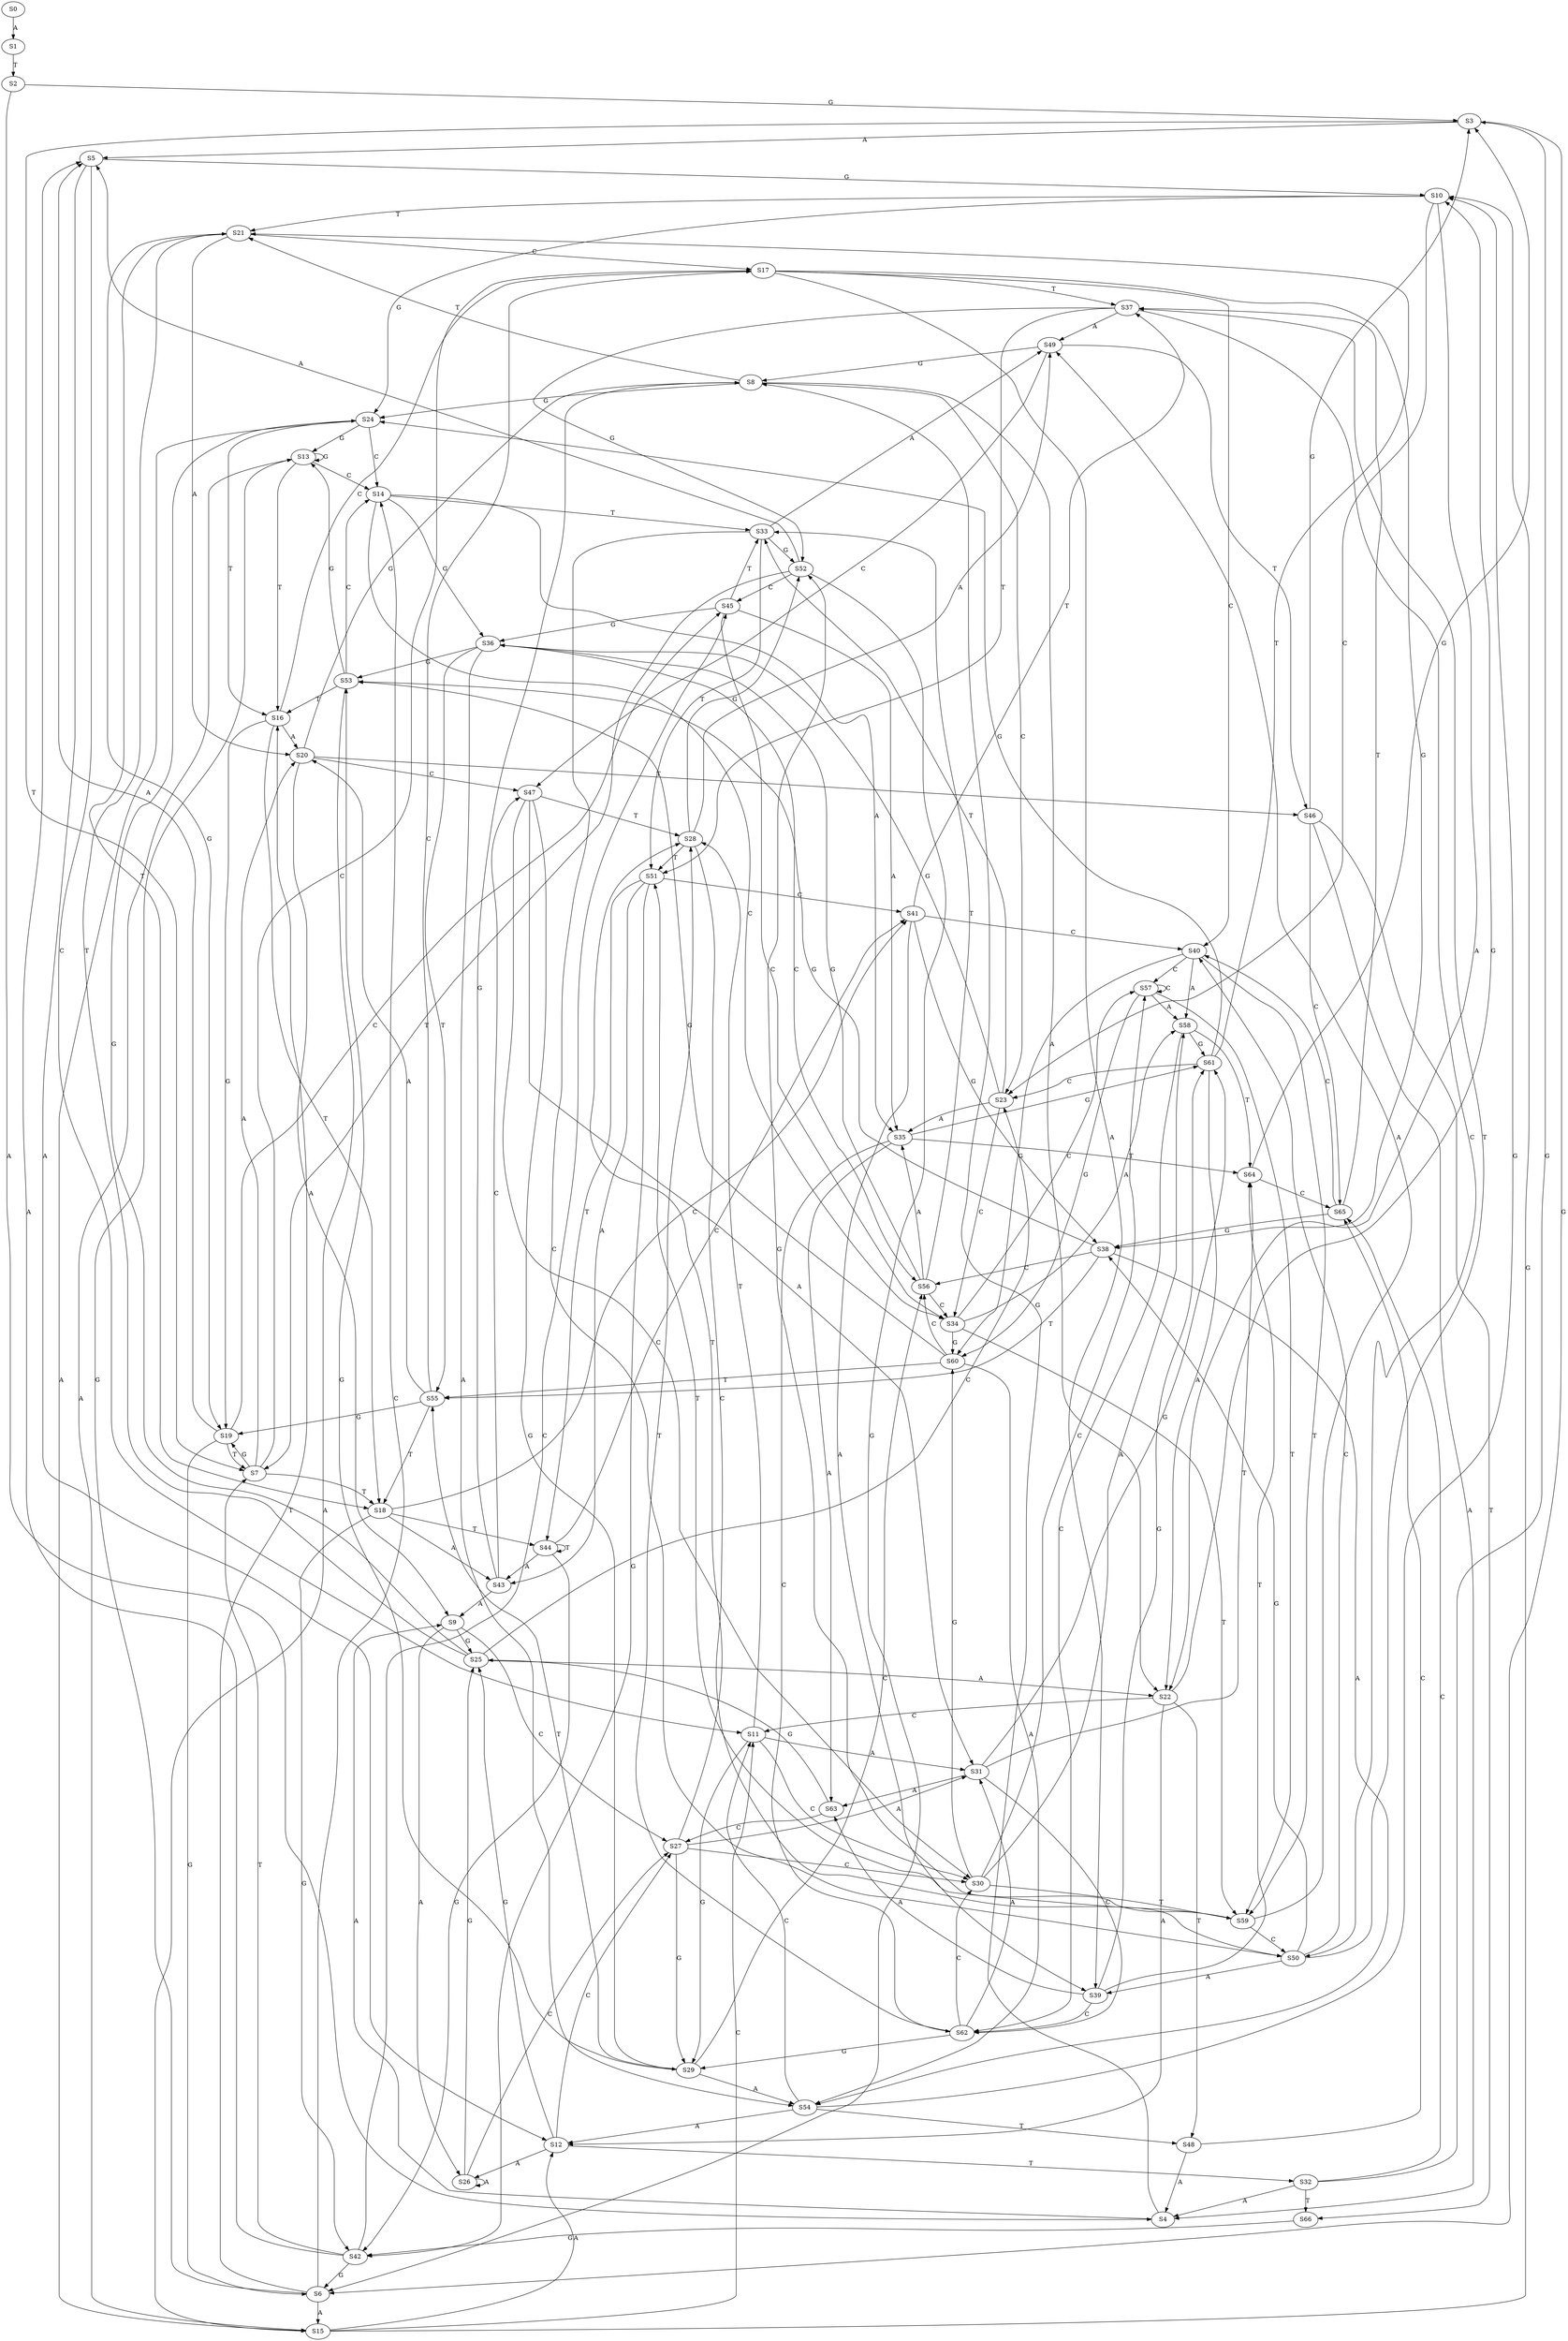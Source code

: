 strict digraph  {
	S0 -> S1 [ label = A ];
	S1 -> S2 [ label = T ];
	S2 -> S3 [ label = G ];
	S2 -> S4 [ label = A ];
	S3 -> S5 [ label = A ];
	S3 -> S6 [ label = G ];
	S3 -> S7 [ label = T ];
	S4 -> S8 [ label = G ];
	S4 -> S9 [ label = A ];
	S5 -> S10 [ label = G ];
	S5 -> S11 [ label = C ];
	S5 -> S12 [ label = A ];
	S6 -> S13 [ label = G ];
	S6 -> S14 [ label = C ];
	S6 -> S15 [ label = A ];
	S6 -> S16 [ label = T ];
	S7 -> S17 [ label = C ];
	S7 -> S18 [ label = T ];
	S7 -> S19 [ label = G ];
	S7 -> S20 [ label = A ];
	S8 -> S21 [ label = T ];
	S8 -> S22 [ label = A ];
	S8 -> S23 [ label = C ];
	S8 -> S24 [ label = G ];
	S9 -> S25 [ label = G ];
	S9 -> S26 [ label = A ];
	S9 -> S27 [ label = C ];
	S10 -> S21 [ label = T ];
	S10 -> S24 [ label = G ];
	S10 -> S22 [ label = A ];
	S10 -> S23 [ label = C ];
	S11 -> S28 [ label = T ];
	S11 -> S29 [ label = G ];
	S11 -> S30 [ label = C ];
	S11 -> S31 [ label = A ];
	S12 -> S32 [ label = T ];
	S12 -> S27 [ label = C ];
	S12 -> S26 [ label = A ];
	S12 -> S25 [ label = G ];
	S13 -> S16 [ label = T ];
	S13 -> S14 [ label = C ];
	S13 -> S13 [ label = G ];
	S13 -> S15 [ label = A ];
	S14 -> S33 [ label = T ];
	S14 -> S34 [ label = C ];
	S14 -> S35 [ label = A ];
	S14 -> S36 [ label = G ];
	S15 -> S12 [ label = A ];
	S15 -> S10 [ label = G ];
	S15 -> S11 [ label = C ];
	S16 -> S20 [ label = A ];
	S16 -> S17 [ label = C ];
	S16 -> S19 [ label = G ];
	S16 -> S18 [ label = T ];
	S17 -> S37 [ label = T ];
	S17 -> S38 [ label = G ];
	S17 -> S39 [ label = A ];
	S17 -> S40 [ label = C ];
	S18 -> S41 [ label = C ];
	S18 -> S42 [ label = G ];
	S18 -> S43 [ label = A ];
	S18 -> S44 [ label = T ];
	S19 -> S7 [ label = T ];
	S19 -> S6 [ label = G ];
	S19 -> S5 [ label = A ];
	S19 -> S45 [ label = C ];
	S20 -> S46 [ label = T ];
	S20 -> S8 [ label = G ];
	S20 -> S9 [ label = A ];
	S20 -> S47 [ label = C ];
	S21 -> S20 [ label = A ];
	S21 -> S17 [ label = C ];
	S21 -> S19 [ label = G ];
	S21 -> S18 [ label = T ];
	S22 -> S12 [ label = A ];
	S22 -> S11 [ label = C ];
	S22 -> S48 [ label = T ];
	S22 -> S10 [ label = G ];
	S23 -> S34 [ label = C ];
	S23 -> S35 [ label = A ];
	S23 -> S36 [ label = G ];
	S23 -> S33 [ label = T ];
	S24 -> S15 [ label = A ];
	S24 -> S13 [ label = G ];
	S24 -> S16 [ label = T ];
	S24 -> S14 [ label = C ];
	S25 -> S21 [ label = T ];
	S25 -> S22 [ label = A ];
	S25 -> S23 [ label = C ];
	S25 -> S24 [ label = G ];
	S26 -> S25 [ label = G ];
	S26 -> S27 [ label = C ];
	S26 -> S26 [ label = A ];
	S27 -> S31 [ label = A ];
	S27 -> S30 [ label = C ];
	S27 -> S29 [ label = G ];
	S27 -> S28 [ label = T ];
	S28 -> S49 [ label = A ];
	S28 -> S50 [ label = C ];
	S28 -> S51 [ label = T ];
	S28 -> S52 [ label = G ];
	S29 -> S53 [ label = G ];
	S29 -> S54 [ label = A ];
	S29 -> S55 [ label = T ];
	S29 -> S56 [ label = C ];
	S30 -> S57 [ label = C ];
	S30 -> S58 [ label = A ];
	S30 -> S59 [ label = T ];
	S30 -> S60 [ label = G ];
	S31 -> S61 [ label = G ];
	S31 -> S62 [ label = C ];
	S31 -> S63 [ label = A ];
	S31 -> S64 [ label = T ];
	S32 -> S4 [ label = A ];
	S32 -> S65 [ label = C ];
	S32 -> S3 [ label = G ];
	S32 -> S66 [ label = T ];
	S33 -> S49 [ label = A ];
	S33 -> S50 [ label = C ];
	S33 -> S51 [ label = T ];
	S33 -> S52 [ label = G ];
	S34 -> S60 [ label = G ];
	S34 -> S58 [ label = A ];
	S34 -> S59 [ label = T ];
	S34 -> S57 [ label = C ];
	S35 -> S61 [ label = G ];
	S35 -> S62 [ label = C ];
	S35 -> S63 [ label = A ];
	S35 -> S64 [ label = T ];
	S36 -> S53 [ label = G ];
	S36 -> S54 [ label = A ];
	S36 -> S55 [ label = T ];
	S36 -> S56 [ label = C ];
	S37 -> S52 [ label = G ];
	S37 -> S50 [ label = C ];
	S37 -> S49 [ label = A ];
	S37 -> S51 [ label = T ];
	S38 -> S53 [ label = G ];
	S38 -> S55 [ label = T ];
	S38 -> S56 [ label = C ];
	S38 -> S54 [ label = A ];
	S39 -> S64 [ label = T ];
	S39 -> S62 [ label = C ];
	S39 -> S63 [ label = A ];
	S39 -> S61 [ label = G ];
	S40 -> S57 [ label = C ];
	S40 -> S58 [ label = A ];
	S40 -> S59 [ label = T ];
	S40 -> S60 [ label = G ];
	S41 -> S39 [ label = A ];
	S41 -> S40 [ label = C ];
	S41 -> S38 [ label = G ];
	S41 -> S37 [ label = T ];
	S42 -> S6 [ label = G ];
	S42 -> S45 [ label = C ];
	S42 -> S7 [ label = T ];
	S42 -> S5 [ label = A ];
	S43 -> S47 [ label = C ];
	S43 -> S8 [ label = G ];
	S43 -> S9 [ label = A ];
	S44 -> S42 [ label = G ];
	S44 -> S44 [ label = T ];
	S44 -> S41 [ label = C ];
	S44 -> S43 [ label = A ];
	S45 -> S34 [ label = C ];
	S45 -> S36 [ label = G ];
	S45 -> S33 [ label = T ];
	S45 -> S35 [ label = A ];
	S46 -> S65 [ label = C ];
	S46 -> S4 [ label = A ];
	S46 -> S66 [ label = T ];
	S46 -> S3 [ label = G ];
	S47 -> S29 [ label = G ];
	S47 -> S28 [ label = T ];
	S47 -> S31 [ label = A ];
	S47 -> S30 [ label = C ];
	S48 -> S4 [ label = A ];
	S48 -> S65 [ label = C ];
	S49 -> S8 [ label = G ];
	S49 -> S46 [ label = T ];
	S49 -> S47 [ label = C ];
	S50 -> S37 [ label = T ];
	S50 -> S38 [ label = G ];
	S50 -> S40 [ label = C ];
	S50 -> S39 [ label = A ];
	S51 -> S41 [ label = C ];
	S51 -> S44 [ label = T ];
	S51 -> S42 [ label = G ];
	S51 -> S43 [ label = A ];
	S52 -> S5 [ label = A ];
	S52 -> S45 [ label = C ];
	S52 -> S6 [ label = G ];
	S52 -> S7 [ label = T ];
	S53 -> S15 [ label = A ];
	S53 -> S13 [ label = G ];
	S53 -> S14 [ label = C ];
	S53 -> S16 [ label = T ];
	S54 -> S12 [ label = A ];
	S54 -> S11 [ label = C ];
	S54 -> S10 [ label = G ];
	S54 -> S48 [ label = T ];
	S55 -> S17 [ label = C ];
	S55 -> S20 [ label = A ];
	S55 -> S19 [ label = G ];
	S55 -> S18 [ label = T ];
	S56 -> S36 [ label = G ];
	S56 -> S33 [ label = T ];
	S56 -> S34 [ label = C ];
	S56 -> S35 [ label = A ];
	S57 -> S60 [ label = G ];
	S57 -> S57 [ label = C ];
	S57 -> S58 [ label = A ];
	S57 -> S59 [ label = T ];
	S58 -> S61 [ label = G ];
	S58 -> S64 [ label = T ];
	S58 -> S62 [ label = C ];
	S59 -> S52 [ label = G ];
	S59 -> S50 [ label = C ];
	S59 -> S51 [ label = T ];
	S59 -> S49 [ label = A ];
	S60 -> S54 [ label = A ];
	S60 -> S53 [ label = G ];
	S60 -> S55 [ label = T ];
	S60 -> S56 [ label = C ];
	S61 -> S24 [ label = G ];
	S61 -> S21 [ label = T ];
	S61 -> S22 [ label = A ];
	S61 -> S23 [ label = C ];
	S62 -> S28 [ label = T ];
	S62 -> S29 [ label = G ];
	S62 -> S31 [ label = A ];
	S62 -> S30 [ label = C ];
	S63 -> S25 [ label = G ];
	S63 -> S27 [ label = C ];
	S64 -> S65 [ label = C ];
	S64 -> S3 [ label = G ];
	S65 -> S40 [ label = C ];
	S65 -> S38 [ label = G ];
	S65 -> S37 [ label = T ];
	S66 -> S42 [ label = G ];
}
